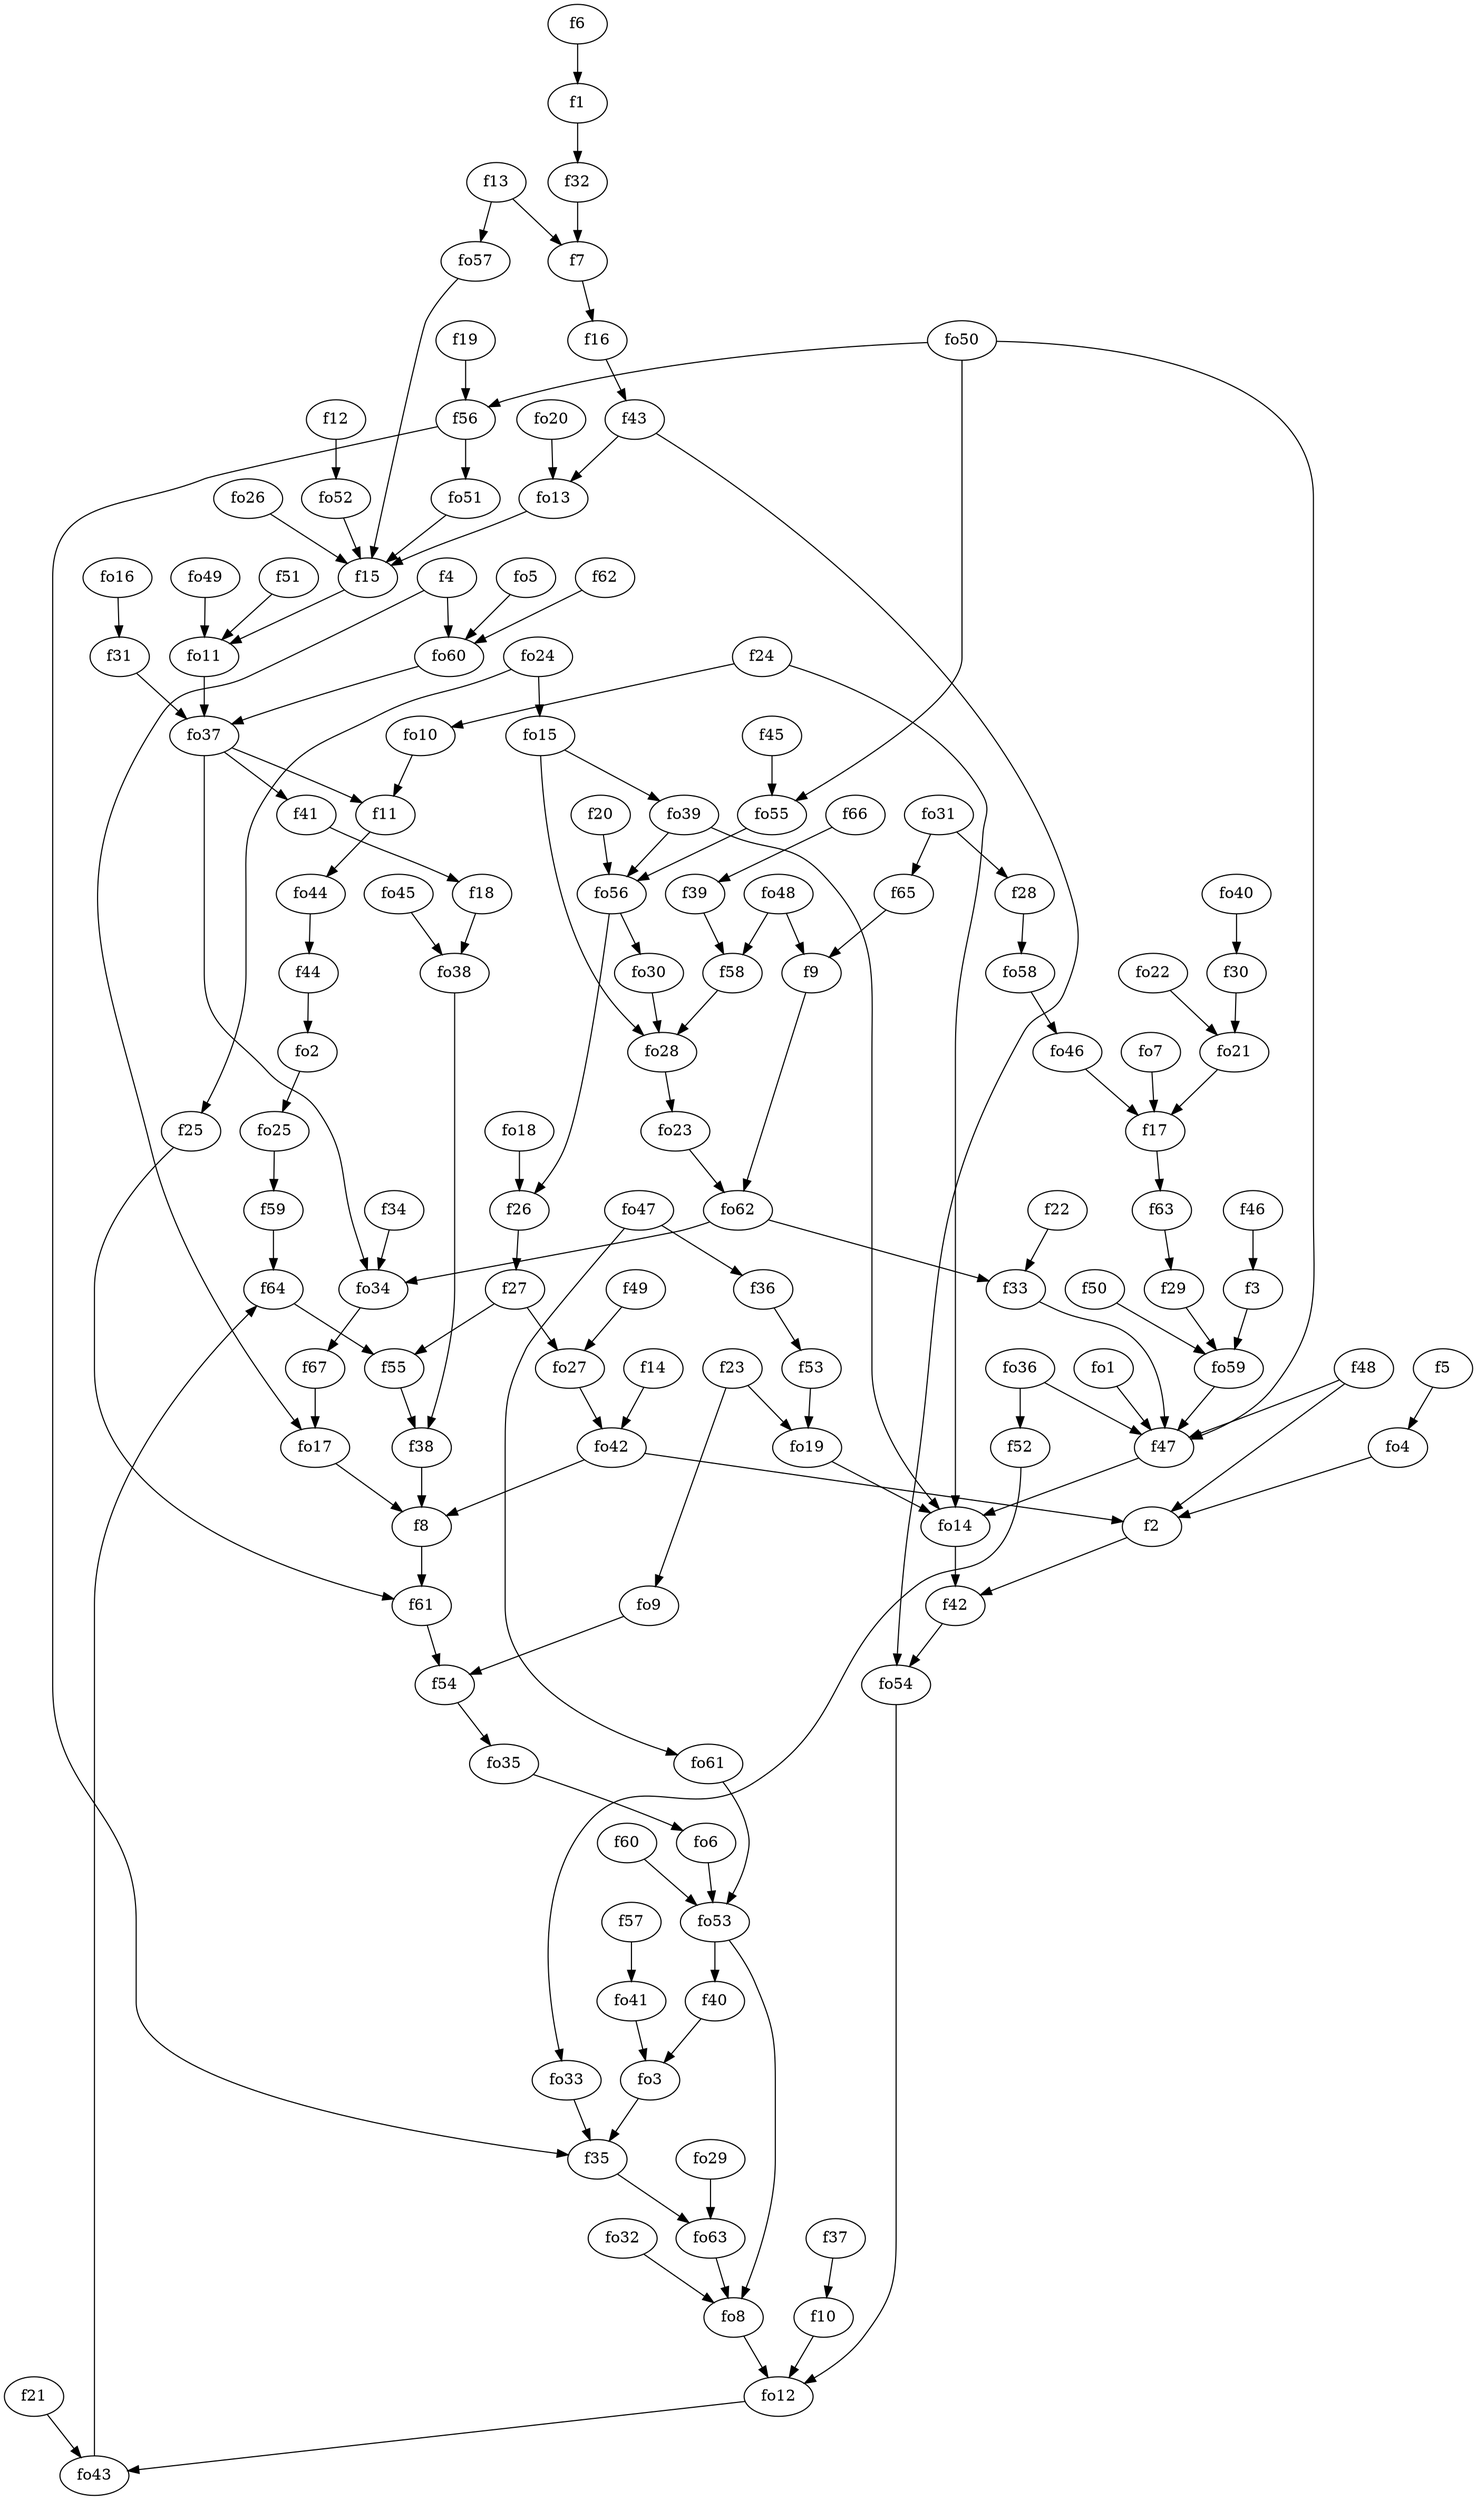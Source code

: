 strict digraph  {
f1;
f2;
f3;
f4;
f5;
f6;
f7;
f8;
f9;
f10;
f11;
f12;
f13;
f14;
f15;
f16;
f17;
f18;
f19;
f20;
f21;
f22;
f23;
f24;
f25;
f26;
f27;
f28;
f29;
f30;
f31;
f32;
f33;
f34;
f35;
f36;
f37;
f38;
f39;
f40;
f41;
f42;
f43;
f44;
f45;
f46;
f47;
f48;
f49;
f50;
f51;
f52;
f53;
f54;
f55;
f56;
f57;
f58;
f59;
f60;
f61;
f62;
f63;
f64;
f65;
f66;
f67;
fo1;
fo2;
fo3;
fo4;
fo5;
fo6;
fo7;
fo8;
fo9;
fo10;
fo11;
fo12;
fo13;
fo14;
fo15;
fo16;
fo17;
fo18;
fo19;
fo20;
fo21;
fo22;
fo23;
fo24;
fo25;
fo26;
fo27;
fo28;
fo29;
fo30;
fo31;
fo32;
fo33;
fo34;
fo35;
fo36;
fo37;
fo38;
fo39;
fo40;
fo41;
fo42;
fo43;
fo44;
fo45;
fo46;
fo47;
fo48;
fo49;
fo50;
fo51;
fo52;
fo53;
fo54;
fo55;
fo56;
fo57;
fo58;
fo59;
fo60;
fo61;
fo62;
fo63;
f1 -> f32  [weight=2];
f2 -> f42  [weight=2];
f3 -> fo59  [weight=2];
f4 -> fo17  [weight=2];
f4 -> fo60  [weight=2];
f5 -> fo4  [weight=2];
f6 -> f1  [weight=2];
f7 -> f16  [weight=2];
f8 -> f61  [weight=2];
f9 -> fo62  [weight=2];
f10 -> fo12  [weight=2];
f11 -> fo44  [weight=2];
f12 -> fo52  [weight=2];
f13 -> f7  [weight=2];
f13 -> fo57  [weight=2];
f14 -> fo42  [weight=2];
f15 -> fo11  [weight=2];
f16 -> f43  [weight=2];
f17 -> f63  [weight=2];
f18 -> fo38  [weight=2];
f19 -> f56  [weight=2];
f20 -> fo56  [weight=2];
f21 -> fo43  [weight=2];
f22 -> f33  [weight=2];
f23 -> fo19  [weight=2];
f23 -> fo9  [weight=2];
f24 -> fo14  [weight=2];
f24 -> fo10  [weight=2];
f25 -> f61  [weight=2];
f26 -> f27  [weight=2];
f27 -> f55  [weight=2];
f27 -> fo27  [weight=2];
f28 -> fo58  [weight=2];
f29 -> fo59  [weight=2];
f30 -> fo21  [weight=2];
f31 -> fo37  [weight=2];
f32 -> f7  [weight=2];
f33 -> f47  [weight=2];
f34 -> fo34  [weight=2];
f35 -> fo63  [weight=2];
f36 -> f53  [weight=2];
f37 -> f10  [weight=2];
f38 -> f8  [weight=2];
f39 -> f58  [weight=2];
f40 -> fo3  [weight=2];
f41 -> f18  [weight=2];
f42 -> fo54  [weight=2];
f43 -> fo13  [weight=2];
f43 -> fo54  [weight=2];
f44 -> fo2  [weight=2];
f45 -> fo55  [weight=2];
f46 -> f3  [weight=2];
f47 -> fo14  [weight=2];
f48 -> f2  [weight=2];
f48 -> f47  [weight=2];
f49 -> fo27  [weight=2];
f50 -> fo59  [weight=2];
f51 -> fo11  [weight=2];
f52 -> fo33  [weight=2];
f53 -> fo19  [weight=2];
f54 -> fo35  [weight=2];
f55 -> f38  [weight=2];
f56 -> f35  [weight=2];
f56 -> fo51  [weight=2];
f57 -> fo41  [weight=2];
f58 -> fo28  [weight=2];
f59 -> f64  [weight=2];
f60 -> fo53  [weight=2];
f61 -> f54  [weight=2];
f62 -> fo60  [weight=2];
f63 -> f29  [weight=2];
f64 -> f55  [weight=2];
f65 -> f9  [weight=2];
f66 -> f39  [weight=2];
f67 -> fo17  [weight=2];
fo1 -> f47  [weight=2];
fo2 -> fo25  [weight=2];
fo3 -> f35  [weight=2];
fo4 -> f2  [weight=2];
fo5 -> fo60  [weight=2];
fo6 -> fo53  [weight=2];
fo7 -> f17  [weight=2];
fo8 -> fo12  [weight=2];
fo9 -> f54  [weight=2];
fo10 -> f11  [weight=2];
fo11 -> fo37  [weight=2];
fo12 -> fo43  [weight=2];
fo13 -> f15  [weight=2];
fo14 -> f42  [weight=2];
fo15 -> fo28  [weight=2];
fo15 -> fo39  [weight=2];
fo16 -> f31  [weight=2];
fo17 -> f8  [weight=2];
fo18 -> f26  [weight=2];
fo19 -> fo14  [weight=2];
fo20 -> fo13  [weight=2];
fo21 -> f17  [weight=2];
fo22 -> fo21  [weight=2];
fo23 -> fo62  [weight=2];
fo24 -> f25  [weight=2];
fo24 -> fo15  [weight=2];
fo25 -> f59  [weight=2];
fo26 -> f15  [weight=2];
fo27 -> fo42  [weight=2];
fo28 -> fo23  [weight=2];
fo29 -> fo63  [weight=2];
fo30 -> fo28  [weight=2];
fo31 -> f28  [weight=2];
fo31 -> f65  [weight=2];
fo32 -> fo8  [weight=2];
fo33 -> f35  [weight=2];
fo34 -> f67  [weight=2];
fo35 -> fo6  [weight=2];
fo36 -> f47  [weight=2];
fo36 -> f52  [weight=2];
fo37 -> fo34  [weight=2];
fo37 -> f41  [weight=2];
fo37 -> f11  [weight=2];
fo38 -> f38  [weight=2];
fo39 -> fo56  [weight=2];
fo39 -> fo14  [weight=2];
fo40 -> f30  [weight=2];
fo41 -> fo3  [weight=2];
fo42 -> f8  [weight=2];
fo42 -> f2  [weight=2];
fo43 -> f64  [weight=2];
fo44 -> f44  [weight=2];
fo45 -> fo38  [weight=2];
fo46 -> f17  [weight=2];
fo47 -> f36  [weight=2];
fo47 -> fo61  [weight=2];
fo48 -> f9  [weight=2];
fo48 -> f58  [weight=2];
fo49 -> fo11  [weight=2];
fo50 -> fo55  [weight=2];
fo50 -> f56  [weight=2];
fo50 -> f47  [weight=2];
fo51 -> f15  [weight=2];
fo52 -> f15  [weight=2];
fo53 -> fo8  [weight=2];
fo53 -> f40  [weight=2];
fo54 -> fo12  [weight=2];
fo55 -> fo56  [weight=2];
fo56 -> fo30  [weight=2];
fo56 -> f26  [weight=2];
fo57 -> f15  [weight=2];
fo58 -> fo46  [weight=2];
fo59 -> f47  [weight=2];
fo60 -> fo37  [weight=2];
fo61 -> fo53  [weight=2];
fo62 -> fo34  [weight=2];
fo62 -> f33  [weight=2];
fo63 -> fo8  [weight=2];
}
